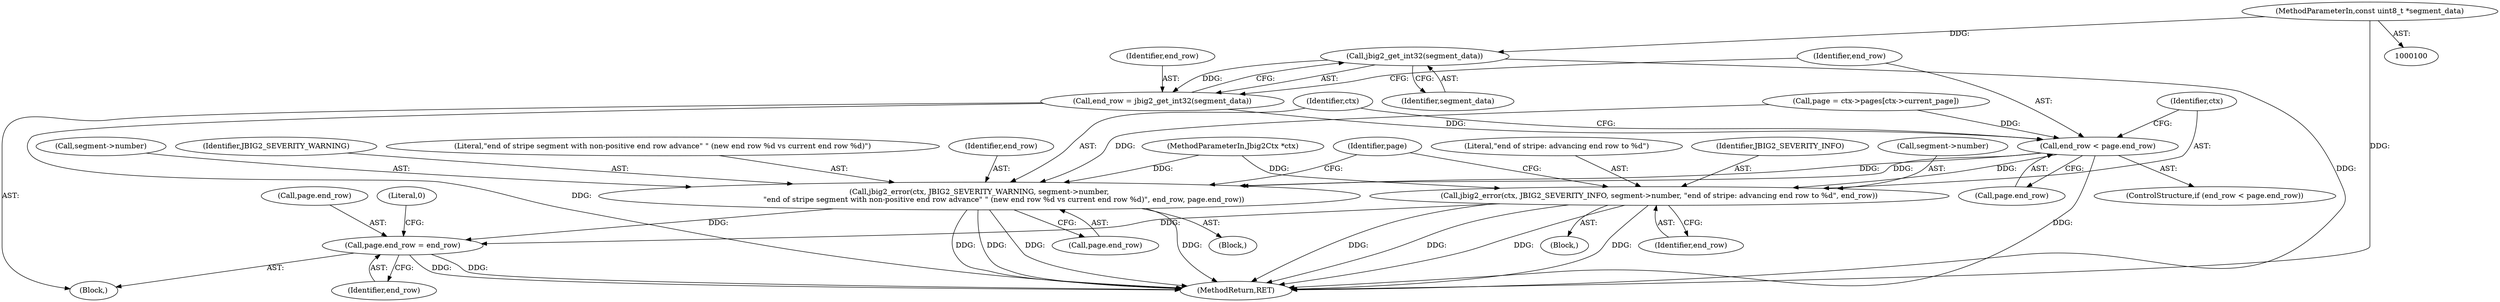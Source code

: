 digraph "0_ghostscript_e698d5c11d27212aa1098bc5b1673a3378563092_9@pointer" {
"1000103" [label="(MethodParameterIn,const uint8_t *segment_data)"];
"1000118" [label="(Call,jbig2_get_int32(segment_data))"];
"1000116" [label="(Call,end_row = jbig2_get_int32(segment_data))"];
"1000121" [label="(Call,end_row < page.end_row)"];
"1000127" [label="(Call,jbig2_error(ctx, JBIG2_SEVERITY_WARNING, segment->number,\n                     \"end of stripe segment with non-positive end row advance\" \" (new end row %d vs current end row %d)\", end_row, page.end_row))"];
"1000148" [label="(Call,page.end_row = end_row)"];
"1000140" [label="(Call,jbig2_error(ctx, JBIG2_SEVERITY_INFO, segment->number, \"end of stripe: advancing end row to %d\", end_row))"];
"1000123" [label="(Call,page.end_row)"];
"1000130" [label="(Call,segment->number)"];
"1000146" [label="(Literal,\"end of stripe: advancing end row to %d\")"];
"1000140" [label="(Call,jbig2_error(ctx, JBIG2_SEVERITY_INFO, segment->number, \"end of stripe: advancing end row to %d\", end_row))"];
"1000142" [label="(Identifier,JBIG2_SEVERITY_INFO)"];
"1000119" [label="(Identifier,segment_data)"];
"1000150" [label="(Identifier,page)"];
"1000155" [label="(MethodReturn,RET)"];
"1000122" [label="(Identifier,end_row)"];
"1000143" [label="(Call,segment->number)"];
"1000152" [label="(Identifier,end_row)"];
"1000147" [label="(Identifier,end_row)"];
"1000126" [label="(Block,)"];
"1000116" [label="(Call,end_row = jbig2_get_int32(segment_data))"];
"1000134" [label="(Identifier,end_row)"];
"1000127" [label="(Call,jbig2_error(ctx, JBIG2_SEVERITY_WARNING, segment->number,\n                     \"end of stripe segment with non-positive end row advance\" \" (new end row %d vs current end row %d)\", end_row, page.end_row))"];
"1000148" [label="(Call,page.end_row = end_row)"];
"1000117" [label="(Identifier,end_row)"];
"1000135" [label="(Call,page.end_row)"];
"1000128" [label="(Identifier,ctx)"];
"1000139" [label="(Block,)"];
"1000106" [label="(Call,page = ctx->pages[ctx->current_page])"];
"1000120" [label="(ControlStructure,if (end_row < page.end_row))"];
"1000101" [label="(MethodParameterIn,Jbig2Ctx *ctx)"];
"1000149" [label="(Call,page.end_row)"];
"1000141" [label="(Identifier,ctx)"];
"1000129" [label="(Identifier,JBIG2_SEVERITY_WARNING)"];
"1000104" [label="(Block,)"];
"1000133" [label="(Literal,\"end of stripe segment with non-positive end row advance\" \" (new end row %d vs current end row %d)\")"];
"1000118" [label="(Call,jbig2_get_int32(segment_data))"];
"1000121" [label="(Call,end_row < page.end_row)"];
"1000154" [label="(Literal,0)"];
"1000103" [label="(MethodParameterIn,const uint8_t *segment_data)"];
"1000103" -> "1000100"  [label="AST: "];
"1000103" -> "1000155"  [label="DDG: "];
"1000103" -> "1000118"  [label="DDG: "];
"1000118" -> "1000116"  [label="AST: "];
"1000118" -> "1000119"  [label="CFG: "];
"1000119" -> "1000118"  [label="AST: "];
"1000116" -> "1000118"  [label="CFG: "];
"1000118" -> "1000155"  [label="DDG: "];
"1000118" -> "1000116"  [label="DDG: "];
"1000116" -> "1000104"  [label="AST: "];
"1000117" -> "1000116"  [label="AST: "];
"1000122" -> "1000116"  [label="CFG: "];
"1000116" -> "1000155"  [label="DDG: "];
"1000116" -> "1000121"  [label="DDG: "];
"1000121" -> "1000120"  [label="AST: "];
"1000121" -> "1000123"  [label="CFG: "];
"1000122" -> "1000121"  [label="AST: "];
"1000123" -> "1000121"  [label="AST: "];
"1000128" -> "1000121"  [label="CFG: "];
"1000141" -> "1000121"  [label="CFG: "];
"1000121" -> "1000155"  [label="DDG: "];
"1000106" -> "1000121"  [label="DDG: "];
"1000121" -> "1000127"  [label="DDG: "];
"1000121" -> "1000127"  [label="DDG: "];
"1000121" -> "1000140"  [label="DDG: "];
"1000127" -> "1000126"  [label="AST: "];
"1000127" -> "1000135"  [label="CFG: "];
"1000128" -> "1000127"  [label="AST: "];
"1000129" -> "1000127"  [label="AST: "];
"1000130" -> "1000127"  [label="AST: "];
"1000133" -> "1000127"  [label="AST: "];
"1000134" -> "1000127"  [label="AST: "];
"1000135" -> "1000127"  [label="AST: "];
"1000150" -> "1000127"  [label="CFG: "];
"1000127" -> "1000155"  [label="DDG: "];
"1000127" -> "1000155"  [label="DDG: "];
"1000127" -> "1000155"  [label="DDG: "];
"1000127" -> "1000155"  [label="DDG: "];
"1000101" -> "1000127"  [label="DDG: "];
"1000106" -> "1000127"  [label="DDG: "];
"1000127" -> "1000148"  [label="DDG: "];
"1000148" -> "1000104"  [label="AST: "];
"1000148" -> "1000152"  [label="CFG: "];
"1000149" -> "1000148"  [label="AST: "];
"1000152" -> "1000148"  [label="AST: "];
"1000154" -> "1000148"  [label="CFG: "];
"1000148" -> "1000155"  [label="DDG: "];
"1000148" -> "1000155"  [label="DDG: "];
"1000140" -> "1000148"  [label="DDG: "];
"1000140" -> "1000139"  [label="AST: "];
"1000140" -> "1000147"  [label="CFG: "];
"1000141" -> "1000140"  [label="AST: "];
"1000142" -> "1000140"  [label="AST: "];
"1000143" -> "1000140"  [label="AST: "];
"1000146" -> "1000140"  [label="AST: "];
"1000147" -> "1000140"  [label="AST: "];
"1000150" -> "1000140"  [label="CFG: "];
"1000140" -> "1000155"  [label="DDG: "];
"1000140" -> "1000155"  [label="DDG: "];
"1000140" -> "1000155"  [label="DDG: "];
"1000140" -> "1000155"  [label="DDG: "];
"1000101" -> "1000140"  [label="DDG: "];
}
